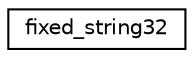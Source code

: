 digraph "Graphical Class Hierarchy"
{
  edge [fontname="Helvetica",fontsize="10",labelfontname="Helvetica",labelfontsize="10"];
  node [fontname="Helvetica",fontsize="10",shape=record];
  rankdir="LR";
  Node0 [label="fixed_string32",height=0.2,width=0.4,color="black", fillcolor="white", style="filled",URL="$structfixed__string32.html"];
}
